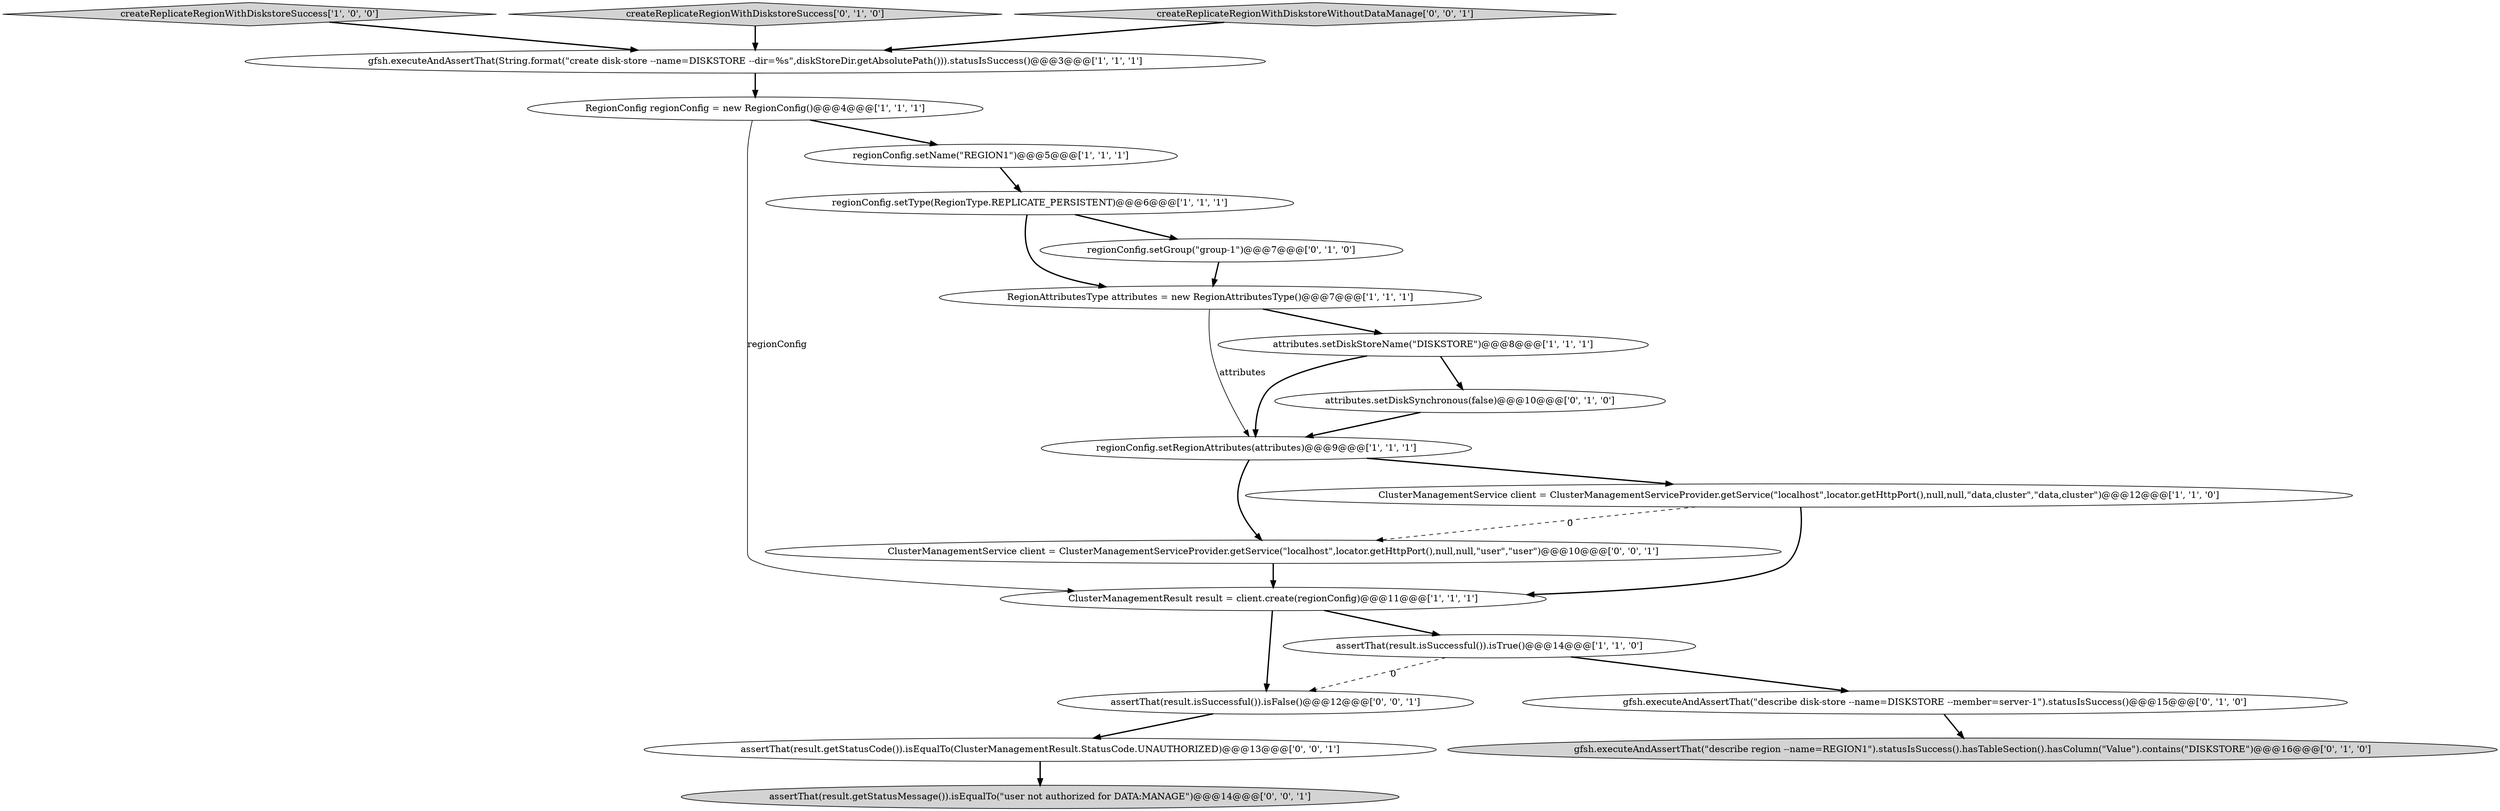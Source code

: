 digraph {
6 [style = filled, label = "createReplicateRegionWithDiskstoreSuccess['1', '0', '0']", fillcolor = lightgray, shape = diamond image = "AAA0AAABBB1BBB"];
17 [style = filled, label = "assertThat(result.isSuccessful()).isFalse()@@@12@@@['0', '0', '1']", fillcolor = white, shape = ellipse image = "AAA0AAABBB3BBB"];
7 [style = filled, label = "regionConfig.setRegionAttributes(attributes)@@@9@@@['1', '1', '1']", fillcolor = white, shape = ellipse image = "AAA0AAABBB1BBB"];
19 [style = filled, label = "ClusterManagementService client = ClusterManagementServiceProvider.getService(\"localhost\",locator.getHttpPort(),null,null,\"user\",\"user\")@@@10@@@['0', '0', '1']", fillcolor = white, shape = ellipse image = "AAA0AAABBB3BBB"];
10 [style = filled, label = "RegionAttributesType attributes = new RegionAttributesType()@@@7@@@['1', '1', '1']", fillcolor = white, shape = ellipse image = "AAA0AAABBB1BBB"];
18 [style = filled, label = "assertThat(result.getStatusCode()).isEqualTo(ClusterManagementResult.StatusCode.UNAUTHORIZED)@@@13@@@['0', '0', '1']", fillcolor = white, shape = ellipse image = "AAA0AAABBB3BBB"];
15 [style = filled, label = "gfsh.executeAndAssertThat(\"describe disk-store --name=DISKSTORE --member=server-1\").statusIsSuccess()@@@15@@@['0', '1', '0']", fillcolor = white, shape = ellipse image = "AAA1AAABBB2BBB"];
9 [style = filled, label = "gfsh.executeAndAssertThat(String.format(\"create disk-store --name=DISKSTORE --dir=%s\",diskStoreDir.getAbsolutePath())).statusIsSuccess()@@@3@@@['1', '1', '1']", fillcolor = white, shape = ellipse image = "AAA0AAABBB1BBB"];
1 [style = filled, label = "assertThat(result.isSuccessful()).isTrue()@@@14@@@['1', '1', '0']", fillcolor = white, shape = ellipse image = "AAA0AAABBB1BBB"];
14 [style = filled, label = "gfsh.executeAndAssertThat(\"describe region --name=REGION1\").statusIsSuccess().hasTableSection().hasColumn(\"Value\").contains(\"DISKSTORE\")@@@16@@@['0', '1', '0']", fillcolor = lightgray, shape = ellipse image = "AAA1AAABBB2BBB"];
12 [style = filled, label = "attributes.setDiskSynchronous(false)@@@10@@@['0', '1', '0']", fillcolor = white, shape = ellipse image = "AAA1AAABBB2BBB"];
11 [style = filled, label = "createReplicateRegionWithDiskstoreSuccess['0', '1', '0']", fillcolor = lightgray, shape = diamond image = "AAA0AAABBB2BBB"];
13 [style = filled, label = "regionConfig.setGroup(\"group-1\")@@@7@@@['0', '1', '0']", fillcolor = white, shape = ellipse image = "AAA1AAABBB2BBB"];
2 [style = filled, label = "attributes.setDiskStoreName(\"DISKSTORE\")@@@8@@@['1', '1', '1']", fillcolor = white, shape = ellipse image = "AAA0AAABBB1BBB"];
16 [style = filled, label = "assertThat(result.getStatusMessage()).isEqualTo(\"user not authorized for DATA:MANAGE\")@@@14@@@['0', '0', '1']", fillcolor = lightgray, shape = ellipse image = "AAA0AAABBB3BBB"];
8 [style = filled, label = "ClusterManagementResult result = client.create(regionConfig)@@@11@@@['1', '1', '1']", fillcolor = white, shape = ellipse image = "AAA0AAABBB1BBB"];
5 [style = filled, label = "ClusterManagementService client = ClusterManagementServiceProvider.getService(\"localhost\",locator.getHttpPort(),null,null,\"data,cluster\",\"data,cluster\")@@@12@@@['1', '1', '0']", fillcolor = white, shape = ellipse image = "AAA0AAABBB1BBB"];
20 [style = filled, label = "createReplicateRegionWithDiskstoreWithoutDataManage['0', '0', '1']", fillcolor = lightgray, shape = diamond image = "AAA0AAABBB3BBB"];
0 [style = filled, label = "regionConfig.setType(RegionType.REPLICATE_PERSISTENT)@@@6@@@['1', '1', '1']", fillcolor = white, shape = ellipse image = "AAA0AAABBB1BBB"];
4 [style = filled, label = "RegionConfig regionConfig = new RegionConfig()@@@4@@@['1', '1', '1']", fillcolor = white, shape = ellipse image = "AAA0AAABBB1BBB"];
3 [style = filled, label = "regionConfig.setName(\"REGION1\")@@@5@@@['1', '1', '1']", fillcolor = white, shape = ellipse image = "AAA0AAABBB1BBB"];
12->7 [style = bold, label=""];
5->8 [style = bold, label=""];
10->2 [style = bold, label=""];
9->4 [style = bold, label=""];
2->7 [style = bold, label=""];
19->8 [style = bold, label=""];
11->9 [style = bold, label=""];
5->19 [style = dashed, label="0"];
8->17 [style = bold, label=""];
0->13 [style = bold, label=""];
6->9 [style = bold, label=""];
8->1 [style = bold, label=""];
0->10 [style = bold, label=""];
15->14 [style = bold, label=""];
3->0 [style = bold, label=""];
18->16 [style = bold, label=""];
1->15 [style = bold, label=""];
7->5 [style = bold, label=""];
10->7 [style = solid, label="attributes"];
20->9 [style = bold, label=""];
7->19 [style = bold, label=""];
13->10 [style = bold, label=""];
1->17 [style = dashed, label="0"];
4->3 [style = bold, label=""];
4->8 [style = solid, label="regionConfig"];
2->12 [style = bold, label=""];
17->18 [style = bold, label=""];
}
